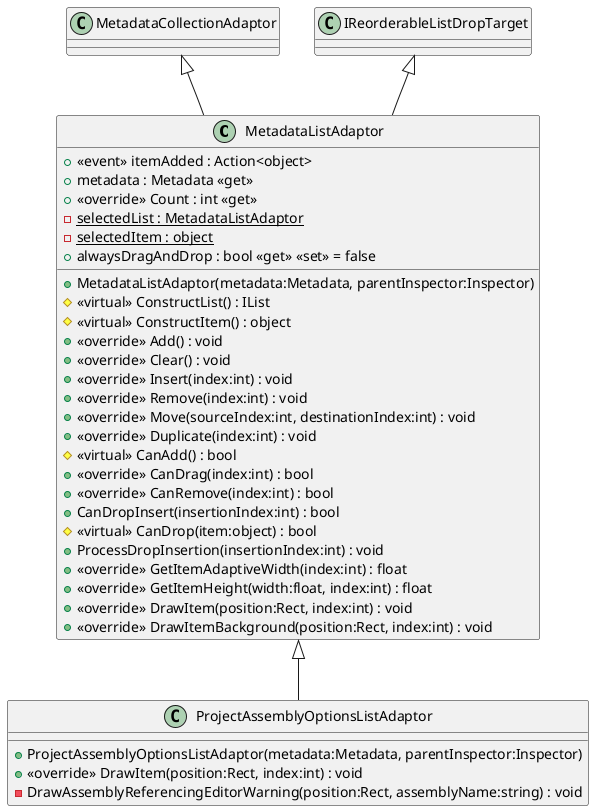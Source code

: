 @startuml
class MetadataListAdaptor {
    + MetadataListAdaptor(metadata:Metadata, parentInspector:Inspector)
    +  <<event>> itemAdded : Action<object> 
    + metadata : Metadata <<get>>
    # <<virtual>> ConstructList() : IList
    # <<virtual>> ConstructItem() : object
    + <<override>> Count : int <<get>>
    + <<override>> Add() : void
    + <<override>> Clear() : void
    + <<override>> Insert(index:int) : void
    + <<override>> Remove(index:int) : void
    + <<override>> Move(sourceIndex:int, destinationIndex:int) : void
    + <<override>> Duplicate(index:int) : void
    # <<virtual>> CanAdd() : bool
    + <<override>> CanDrag(index:int) : bool
    + <<override>> CanRemove(index:int) : bool
    - {static} selectedList : MetadataListAdaptor
    - {static} selectedItem : object
    + CanDropInsert(insertionIndex:int) : bool
    # <<virtual>> CanDrop(item:object) : bool
    + ProcessDropInsertion(insertionIndex:int) : void
    + <<override>> GetItemAdaptiveWidth(index:int) : float
    + <<override>> GetItemHeight(width:float, index:int) : float
    + alwaysDragAndDrop : bool <<get>> <<set>> = false
    + <<override>> DrawItem(position:Rect, index:int) : void
    + <<override>> DrawItemBackground(position:Rect, index:int) : void
}
class ProjectAssemblyOptionsListAdaptor {
    + ProjectAssemblyOptionsListAdaptor(metadata:Metadata, parentInspector:Inspector)
    + <<override>> DrawItem(position:Rect, index:int) : void
    - DrawAssemblyReferencingEditorWarning(position:Rect, assemblyName:string) : void
}
MetadataCollectionAdaptor <|-- MetadataListAdaptor
IReorderableListDropTarget <|-- MetadataListAdaptor
MetadataListAdaptor <|-- ProjectAssemblyOptionsListAdaptor
@enduml
